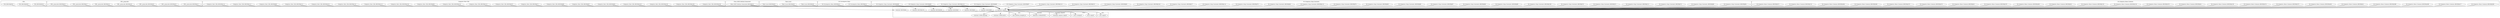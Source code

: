 digraph {
graph [overlap=false]
subgraph cluster_U64 {
	label="U64";
	"U64::BEGIN@819";
	"U64::BEGIN@820";
	"U64::BEGIN@818";
}
subgraph cluster_URI__punycode {
	label="URI::_punycode";
	"URI::_punycode::BEGIN@15";
	"URI::_punycode::BEGIN@16";
	"URI::_punycode::BEGIN@20";
	"URI::_punycode::BEGIN@18";
	"URI::_punycode::BEGIN@14";
	"URI::_punycode::BEGIN@17";
	"URI::_punycode::BEGIN@19";
}
subgraph cluster_vars {
	label="vars";
	"vars::import";
}
subgraph cluster_mro {
	label="mro";
	"mro::method_changed_in";
}
subgraph cluster_Compress_Raw_Zlib {
	label="Compress::Raw::Zlib";
	"Compress::Raw::Zlib::BEGIN@106";
	"Compress::Raw::Zlib::BEGIN@108";
	"Compress::Raw::Zlib::BEGIN@105";
	"Compress::Raw::Zlib::BEGIN@103";
	"Compress::Raw::Zlib::BEGIN@84";
	"Compress::Raw::Zlib::BEGIN@87";
	"Compress::Raw::Zlib::BEGIN@86";
	"Compress::Raw::Zlib::BEGIN@71";
	"Compress::Raw::Zlib::BEGIN@70";
	"Compress::Raw::Zlib::BEGIN@115";
	"Compress::Raw::Zlib::BEGIN@102";
	"Compress::Raw::Zlib::BEGIN@85";
	"Compress::Raw::Zlib::BEGIN@104";
	"Compress::Raw::Zlib::BEGIN@113";
	"Compress::Raw::Zlib::BEGIN@110";
	"Compress::Raw::Zlib::BEGIN@101";
	"Compress::Raw::Zlib::BEGIN@111";
	"Compress::Raw::Zlib::BEGIN@83";
	"Compress::Raw::Zlib::BEGIN@112";
	"Compress::Raw::Zlib::BEGIN@114";
}
subgraph cluster_warnings_register {
	label="warnings::register";
	"warnings::register::import";
}
subgraph cluster_Internals {
	label="Internals";
	"Internals::SvREADONLY";
}
subgraph cluster_Class_MOP_Method_Generated {
	label="Class::MOP::Method::Generated";
	"Class::MOP::Method::Generated::BEGIN@15";
}
subgraph cluster_strict {
	label="strict";
	"strict::import";
	"strict::unimport";
}
subgraph cluster_constant {
	label="constant";
	"constant::import";
	"constant::BEGIN@4";
	"constant::BEGIN@3";
	"constant::BEGIN@38";
	"constant::CORE:regcomp";
	"constant::BEGIN@101";
	"constant::BEGIN@2";
	"constant::BEGIN@6";
	"constant::CORE:match";
}
subgraph cluster_Time_Local {
	label="Time::Local";
	"Time::Local::BEGIN@28";
	"Time::Local::BEGIN@30";
	"Time::Local::BEGIN@29";
}
subgraph cluster_IO_Uncompress_Base {
	label="IO::Uncompress::Base";
	"IO::Uncompress::Base::BEGIN@14";
	"IO::Uncompress::Base::BEGIN@15";
}
subgraph cluster_IO_Compress_Gzip_Constants {
	label="IO::Compress::Gzip::Constants";
	"IO::Compress::Gzip::Constants::BEGIN@84";
	"IO::Compress::Gzip::Constants::BEGIN@66";
	"IO::Compress::Gzip::Constants::BEGIN@75";
	"IO::Compress::Gzip::Constants::BEGIN@111";
	"IO::Compress::Gzip::Constants::BEGIN@74";
	"IO::Compress::Gzip::Constants::BEGIN@70";
	"IO::Compress::Gzip::Constants::BEGIN@109";
	"IO::Compress::Gzip::Constants::BEGIN@69";
	"IO::Compress::Gzip::Constants::BEGIN@80";
	"IO::Compress::Gzip::Constants::BEGIN@87";
	"IO::Compress::Gzip::Constants::BEGIN@89";
	"IO::Compress::Gzip::Constants::BEGIN@82";
	"IO::Compress::Gzip::Constants::BEGIN@76";
	"IO::Compress::Gzip::Constants::BEGIN@115";
	"IO::Compress::Gzip::Constants::BEGIN@65";
	"IO::Compress::Gzip::Constants::BEGIN@78";
	"IO::Compress::Gzip::Constants::BEGIN@114";
	"IO::Compress::Gzip::Constants::BEGIN@77";
	"IO::Compress::Gzip::Constants::BEGIN@143";
	"IO::Compress::Gzip::Constants::BEGIN@92";
	"IO::Compress::Gzip::Constants::BEGIN@73";
	"IO::Compress::Gzip::Constants::BEGIN@113";
	"IO::Compress::Gzip::Constants::BEGIN@67";
	"IO::Compress::Gzip::Constants::BEGIN@90";
	"IO::Compress::Gzip::Constants::BEGIN@119";
	"IO::Compress::Gzip::Constants::BEGIN@88";
	"IO::Compress::Gzip::Constants::BEGIN@86";
}
subgraph cluster_IO_Compress_Base_Common {
	label="IO::Compress::Base::Common";
	"IO::Compress::Base::Common::BEGIN@463";
	"IO::Compress::Base::Common::BEGIN@477";
	"IO::Compress::Base::Common::BEGIN@469";
	"IO::Compress::Base::Common::BEGIN@466";
	"IO::Compress::Base::Common::BEGIN@41";
	"IO::Compress::Base::Common::BEGIN@461";
	"IO::Compress::Base::Common::BEGIN@473";
	"IO::Compress::Base::Common::BEGIN@474";
	"IO::Compress::Base::Common::BEGIN@130";
	"IO::Compress::Base::Common::BEGIN@44";
	"IO::Compress::Base::Common::BEGIN@476";
	"IO::Compress::Base::Common::BEGIN@134";
	"IO::Compress::Base::Common::BEGIN@132";
	"IO::Compress::Base::Common::BEGIN@43";
	"IO::Compress::Base::Common::BEGIN@462";
	"IO::Compress::Base::Common::BEGIN@478";
	"IO::Compress::Base::Common::BEGIN@42";
	"IO::Compress::Base::Common::BEGIN@475";
	"IO::Compress::Base::Common::BEGIN@470";
	"IO::Compress::Base::Common::BEGIN@465";
	"IO::Compress::Base::Common::BEGIN@464";
	"IO::Compress::Base::Common::BEGIN@131";
	"IO::Compress::Base::Common::BEGIN@471";
}
"constant::import" -> "mro::method_changed_in";
"constant::import" -> "constant::CORE:regcomp";
"constant::import" -> "Internals::SvREADONLY";
"Class::MOP::Method::Generated::BEGIN@15" -> "constant::BEGIN@38";
"Class::MOP::Method::Generated::BEGIN@15" -> "constant::BEGIN@101";
"constant::BEGIN@4" -> "warnings::register::import";
"Class::MOP::Method::Generated::BEGIN@15" -> "constant::BEGIN@2";
"Class::MOP::Method::Generated::BEGIN@15" -> "constant::BEGIN@4";
"Class::MOP::Method::Generated::BEGIN@15" -> "constant::BEGIN@6";
"IO::Compress::Gzip::Constants::BEGIN@66" -> "constant::import";
"IO::Compress::Gzip::Constants::BEGIN@74" -> "constant::import";
"Compress::Raw::Zlib::BEGIN@84" -> "constant::import";
"IO::Compress::Base::Common::BEGIN@41" -> "constant::import";
"IO::Compress::Base::Common::BEGIN@466" -> "constant::import";
"URI::_punycode::BEGIN@16" -> "constant::import";
"Class::MOP::Method::Generated::BEGIN@15" -> "constant::import";
"IO::Compress::Gzip::Constants::BEGIN@87" -> "constant::import";
"IO::Compress::Gzip::Constants::BEGIN@89" -> "constant::import";
"URI::_punycode::BEGIN@17" -> "constant::import";
"IO::Compress::Base::Common::BEGIN@132" -> "constant::import";
"Compress::Raw::Zlib::BEGIN@110" -> "constant::import";
"Time::Local::BEGIN@30" -> "constant::import";
"IO::Compress::Base::Common::BEGIN@462" -> "constant::import";
"U64::BEGIN@820" -> "constant::import";
"Compress::Raw::Zlib::BEGIN@83" -> "constant::import";
"IO::Compress::Gzip::Constants::BEGIN@78" -> "constant::import";
"IO::Compress::Gzip::Constants::BEGIN@143" -> "constant::import";
"IO::Compress::Base::Common::BEGIN@470" -> "constant::import";
"IO::Uncompress::Base::BEGIN@14" -> "constant::import";
"IO::Compress::Gzip::Constants::BEGIN@113" -> "constant::import";
"IO::Compress::Gzip::Constants::BEGIN@73" -> "constant::import";
"IO::Compress::Gzip::Constants::BEGIN@67" -> "constant::import";
"IO::Compress::Base::Common::BEGIN@464" -> "constant::import";
"IO::Compress::Gzip::Constants::BEGIN@88" -> "constant::import";
"IO::Compress::Base::Common::BEGIN@471" -> "constant::import";
"Compress::Raw::Zlib::BEGIN@106" -> "constant::import";
"IO::Compress::Gzip::Constants::BEGIN@111" -> "constant::import";
"Compress::Raw::Zlib::BEGIN@105" -> "constant::import";
"Compress::Raw::Zlib::BEGIN@87" -> "constant::import";
"URI::_punycode::BEGIN@14" -> "constant::import";
"Compress::Raw::Zlib::BEGIN@115" -> "constant::import";
"Compress::Raw::Zlib::BEGIN@70" -> "constant::import";
"Compress::Raw::Zlib::BEGIN@71" -> "constant::import";
"IO::Compress::Base::Common::BEGIN@461" -> "constant::import";
"Compress::Raw::Zlib::BEGIN@102" -> "constant::import";
"IO::Compress::Base::Common::BEGIN@474" -> "constant::import";
"IO::Compress::Gzip::Constants::BEGIN@80" -> "constant::import";
"IO::Compress::Base::Common::BEGIN@44" -> "constant::import";
"IO::Compress::Base::Common::BEGIN@134" -> "constant::import";
"IO::Compress::Base::Common::BEGIN@476" -> "constant::import";
"IO::Compress::Base::Common::BEGIN@43" -> "constant::import";
"URI::_punycode::BEGIN@15" -> "constant::import";
"IO::Compress::Gzip::Constants::BEGIN@115" -> "constant::import";
"IO::Compress::Base::Common::BEGIN@42" -> "constant::import";
"IO::Compress::Base::Common::BEGIN@475" -> "constant::import";
"URI::_punycode::BEGIN@20" -> "constant::import";
"IO::Compress::Gzip::Constants::BEGIN@90" -> "constant::import";
"IO::Compress::Base::Common::BEGIN@465" -> "constant::import";
"IO::Compress::Gzip::Constants::BEGIN@86" -> "constant::import";
"IO::Compress::Base::Common::BEGIN@463" -> "constant::import";
"Compress::Raw::Zlib::BEGIN@108" -> "constant::import";
"IO::Compress::Base::Common::BEGIN@477" -> "constant::import";
"IO::Compress::Gzip::Constants::BEGIN@70" -> "constant::import";
"IO::Compress::Base::Common::BEGIN@469" -> "constant::import";
"URI::_punycode::BEGIN@19" -> "constant::import";
"IO::Compress::Base::Common::BEGIN@130" -> "constant::import";
"Time::Local::BEGIN@28" -> "constant::import";
"URI::_punycode::BEGIN@18" -> "constant::import";
"Compress::Raw::Zlib::BEGIN@101" -> "constant::import";
"Compress::Raw::Zlib::BEGIN@111" -> "constant::import";
"IO::Compress::Base::Common::BEGIN@478" -> "constant::import";
"IO::Uncompress::Base::BEGIN@15" -> "constant::import";
"IO::Compress::Gzip::Constants::BEGIN@114" -> "constant::import";
"IO::Compress::Gzip::Constants::BEGIN@77" -> "constant::import";
"IO::Compress::Gzip::Constants::BEGIN@92" -> "constant::import";
"IO::Compress::Gzip::Constants::BEGIN@119" -> "constant::import";
"IO::Compress::Gzip::Constants::BEGIN@84" -> "constant::import";
"IO::Compress::Gzip::Constants::BEGIN@75" -> "constant::import";
"Compress::Raw::Zlib::BEGIN@103" -> "constant::import";
"Compress::Raw::Zlib::BEGIN@86" -> "constant::import";
"IO::Compress::Gzip::Constants::BEGIN@69" -> "constant::import";
"IO::Compress::Gzip::Constants::BEGIN@109" -> "constant::import";
"IO::Compress::Base::Common::BEGIN@473" -> "constant::import";
"U64::BEGIN@819" -> "constant::import";
"Compress::Raw::Zlib::BEGIN@85" -> "constant::import";
"Time::Local::BEGIN@29" -> "constant::import";
"IO::Compress::Gzip::Constants::BEGIN@82" -> "constant::import";
"IO::Compress::Gzip::Constants::BEGIN@76" -> "constant::import";
"Compress::Raw::Zlib::BEGIN@113" -> "constant::import";
"Compress::Raw::Zlib::BEGIN@104" -> "constant::import";
"IO::Compress::Gzip::Constants::BEGIN@65" -> "constant::import";
"Compress::Raw::Zlib::BEGIN@112" -> "constant::import";
"Compress::Raw::Zlib::BEGIN@114" -> "constant::import";
"U64::BEGIN@818" -> "constant::import";
"IO::Compress::Base::Common::BEGIN@131" -> "constant::import";
"constant::BEGIN@38" -> "strict::unimport";
"constant::BEGIN@101" -> "strict::unimport";
"constant::BEGIN@6" -> "vars::import";
"Class::MOP::Method::Generated::BEGIN@15" -> "constant::BEGIN@3";
"constant::import" -> "constant::CORE:match";
"constant::BEGIN@3" -> "strict::import";
}
